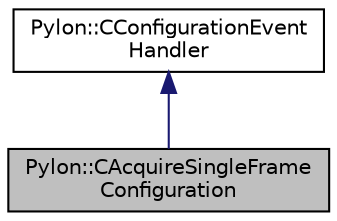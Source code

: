 digraph "Pylon::CAcquireSingleFrameConfiguration"
{
  edge [fontname="Helvetica",fontsize="10",labelfontname="Helvetica",labelfontsize="10"];
  node [fontname="Helvetica",fontsize="10",shape=record];
  Node1 [label="Pylon::CAcquireSingleFrame\lConfiguration",height=0.2,width=0.4,color="black", fillcolor="grey75", style="filled", fontcolor="black"];
  Node2 -> Node1 [dir="back",color="midnightblue",fontsize="10",style="solid",fontname="Helvetica"];
  Node2 [label="Pylon::CConfigurationEvent\lHandler",height=0.2,width=0.4,color="black", fillcolor="white", style="filled",URL="$class_pylon_1_1_c_configuration_event_handler.html",tooltip="The configuration event handler base class. "];
}
